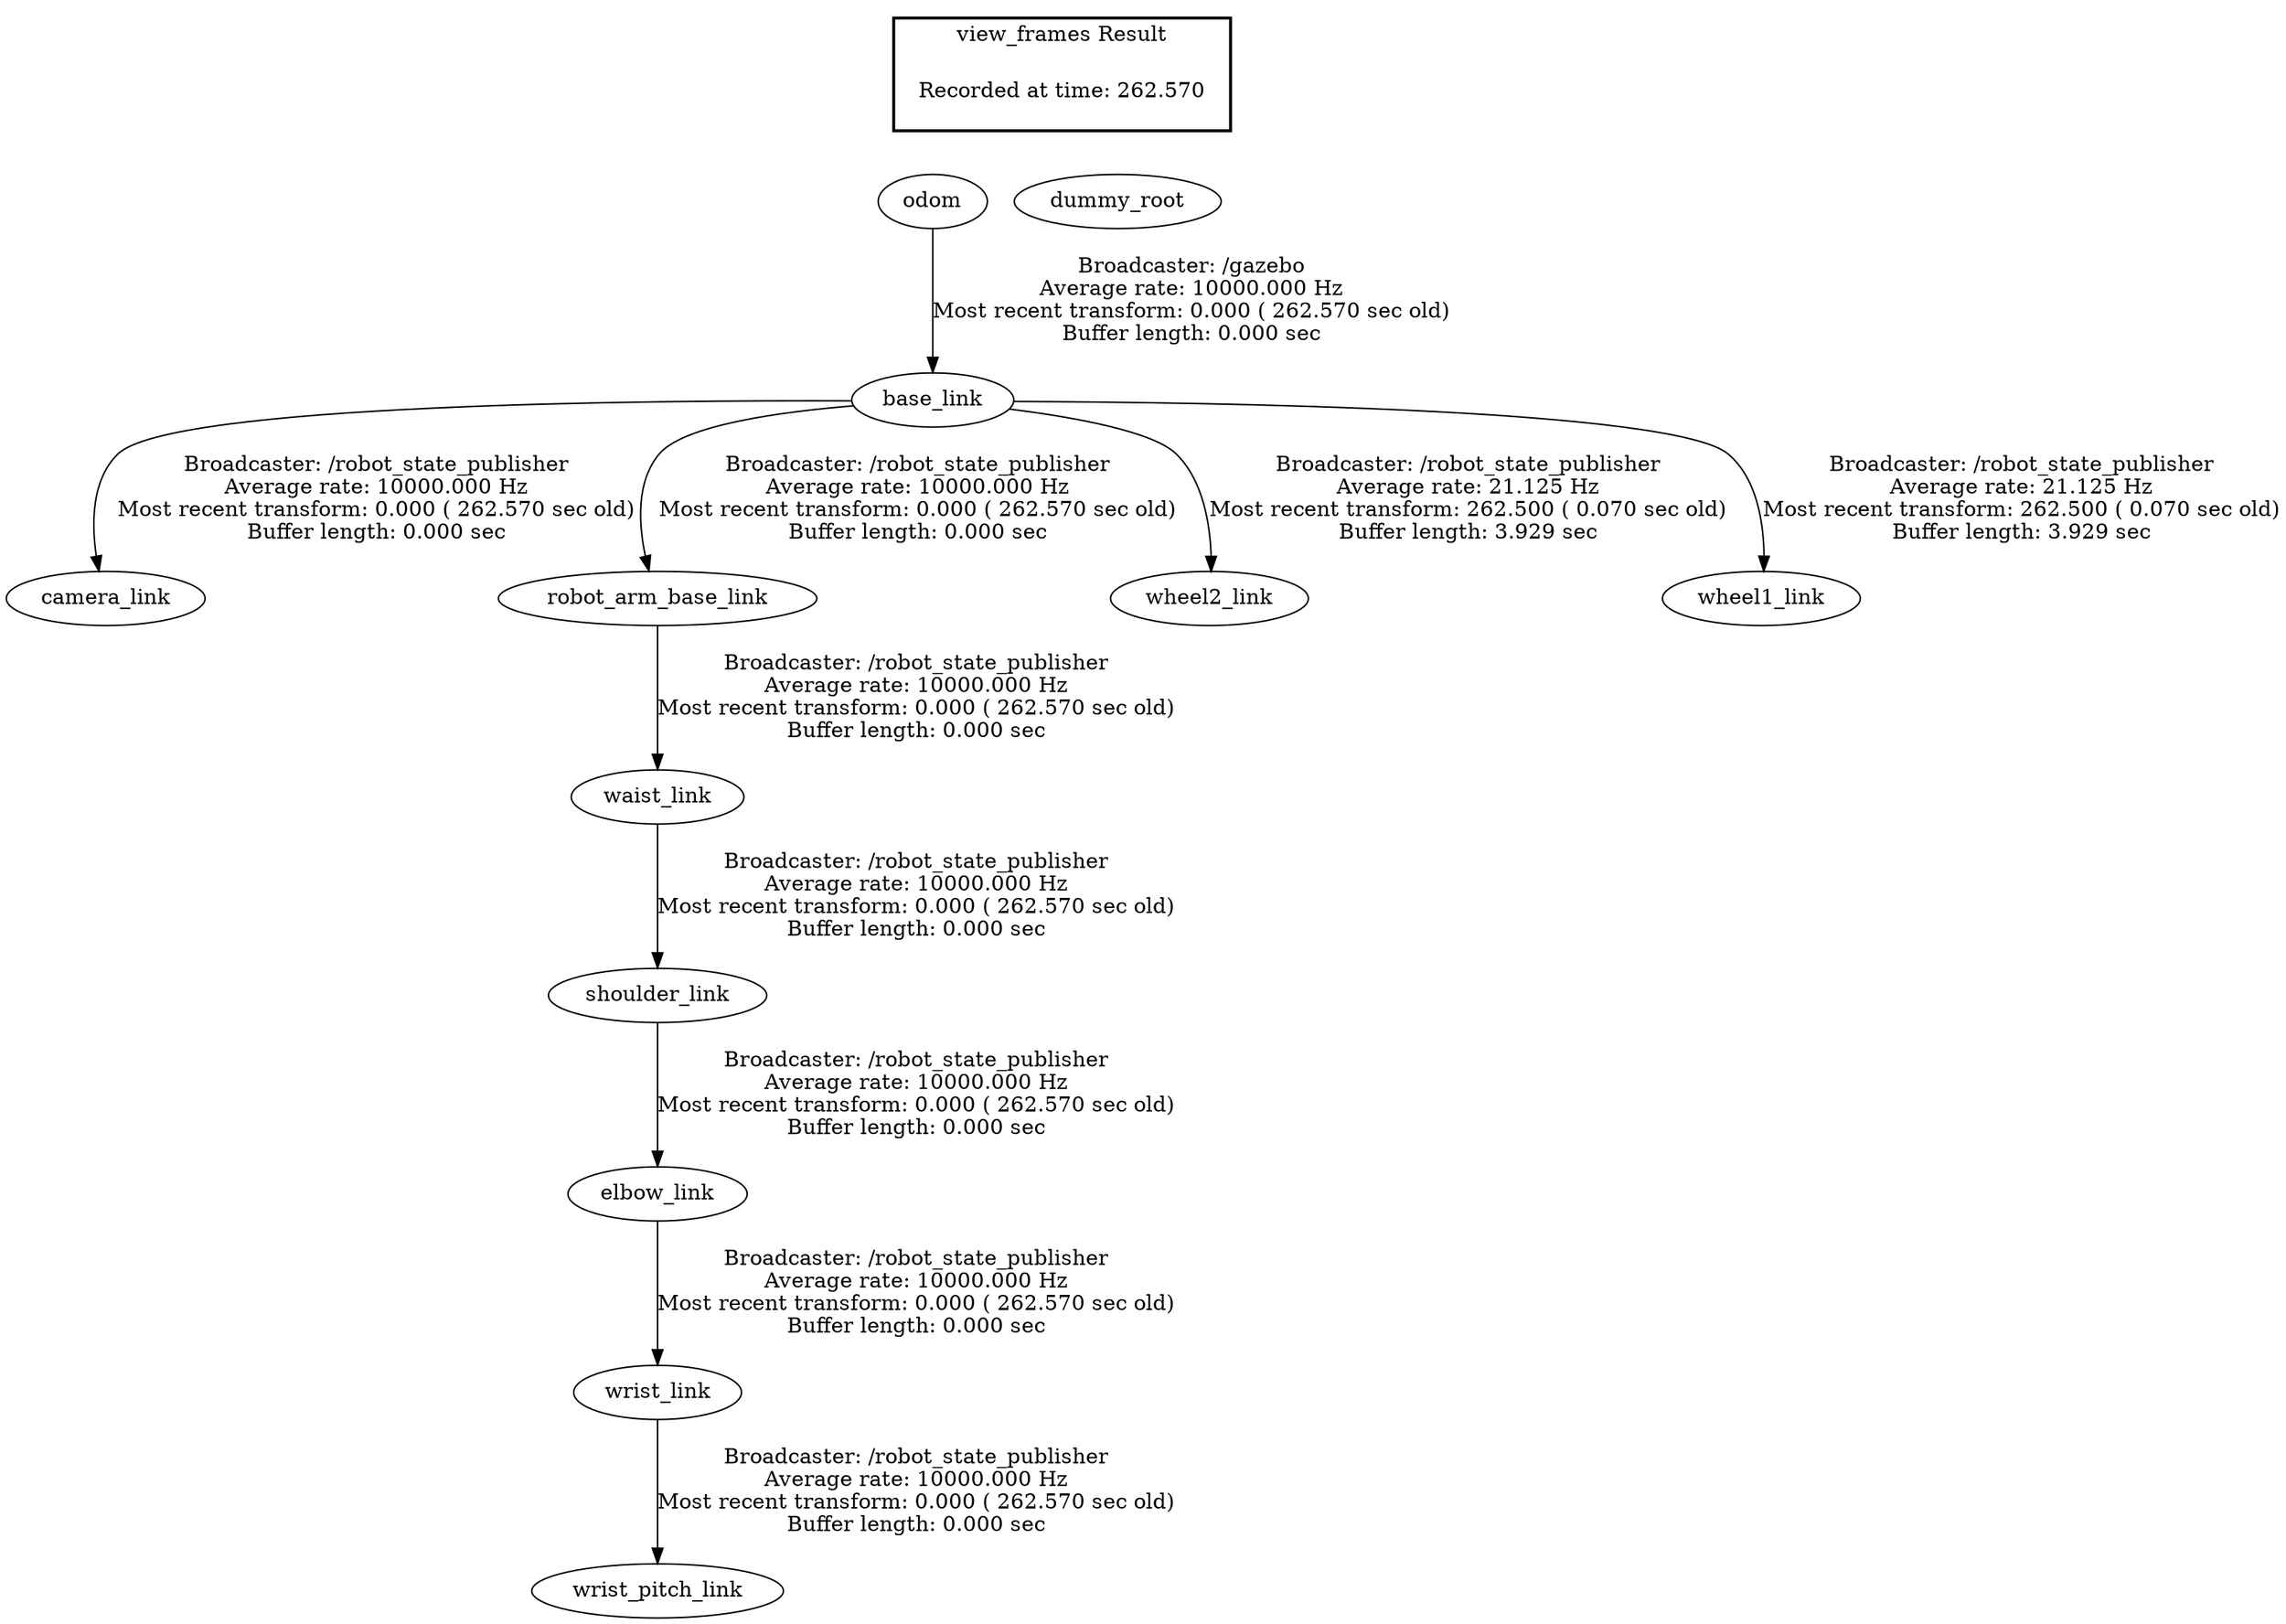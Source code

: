 digraph G {
"base_link" -> "camera_link"[label="Broadcaster: /robot_state_publisher\nAverage rate: 10000.000 Hz\nMost recent transform: 0.000 ( 262.570 sec old)\nBuffer length: 0.000 sec\n"];
"odom" -> "base_link"[label="Broadcaster: /gazebo\nAverage rate: 10000.000 Hz\nMost recent transform: 0.000 ( 262.570 sec old)\nBuffer length: 0.000 sec\n"];
"shoulder_link" -> "elbow_link"[label="Broadcaster: /robot_state_publisher\nAverage rate: 10000.000 Hz\nMost recent transform: 0.000 ( 262.570 sec old)\nBuffer length: 0.000 sec\n"];
"waist_link" -> "shoulder_link"[label="Broadcaster: /robot_state_publisher\nAverage rate: 10000.000 Hz\nMost recent transform: 0.000 ( 262.570 sec old)\nBuffer length: 0.000 sec\n"];
"base_link" -> "robot_arm_base_link"[label="Broadcaster: /robot_state_publisher\nAverage rate: 10000.000 Hz\nMost recent transform: 0.000 ( 262.570 sec old)\nBuffer length: 0.000 sec\n"];
"robot_arm_base_link" -> "waist_link"[label="Broadcaster: /robot_state_publisher\nAverage rate: 10000.000 Hz\nMost recent transform: 0.000 ( 262.570 sec old)\nBuffer length: 0.000 sec\n"];
"elbow_link" -> "wrist_link"[label="Broadcaster: /robot_state_publisher\nAverage rate: 10000.000 Hz\nMost recent transform: 0.000 ( 262.570 sec old)\nBuffer length: 0.000 sec\n"];
"wrist_link" -> "wrist_pitch_link"[label="Broadcaster: /robot_state_publisher\nAverage rate: 10000.000 Hz\nMost recent transform: 0.000 ( 262.570 sec old)\nBuffer length: 0.000 sec\n"];
"base_link" -> "wheel2_link"[label="Broadcaster: /robot_state_publisher\nAverage rate: 21.125 Hz\nMost recent transform: 262.500 ( 0.070 sec old)\nBuffer length: 3.929 sec\n"];
"base_link" -> "wheel1_link"[label="Broadcaster: /robot_state_publisher\nAverage rate: 21.125 Hz\nMost recent transform: 262.500 ( 0.070 sec old)\nBuffer length: 3.929 sec\n"];
edge [style=invis];
 subgraph cluster_legend { style=bold; color=black; label ="view_frames Result";
"Recorded at time: 262.570"[ shape=plaintext ] ;
 }->"dummy_root";
edge [style=invis];
 subgraph cluster_legend { style=bold; color=black; label ="view_frames Result";
"Recorded at time: 262.570"[ shape=plaintext ] ;
 }->"odom";
}